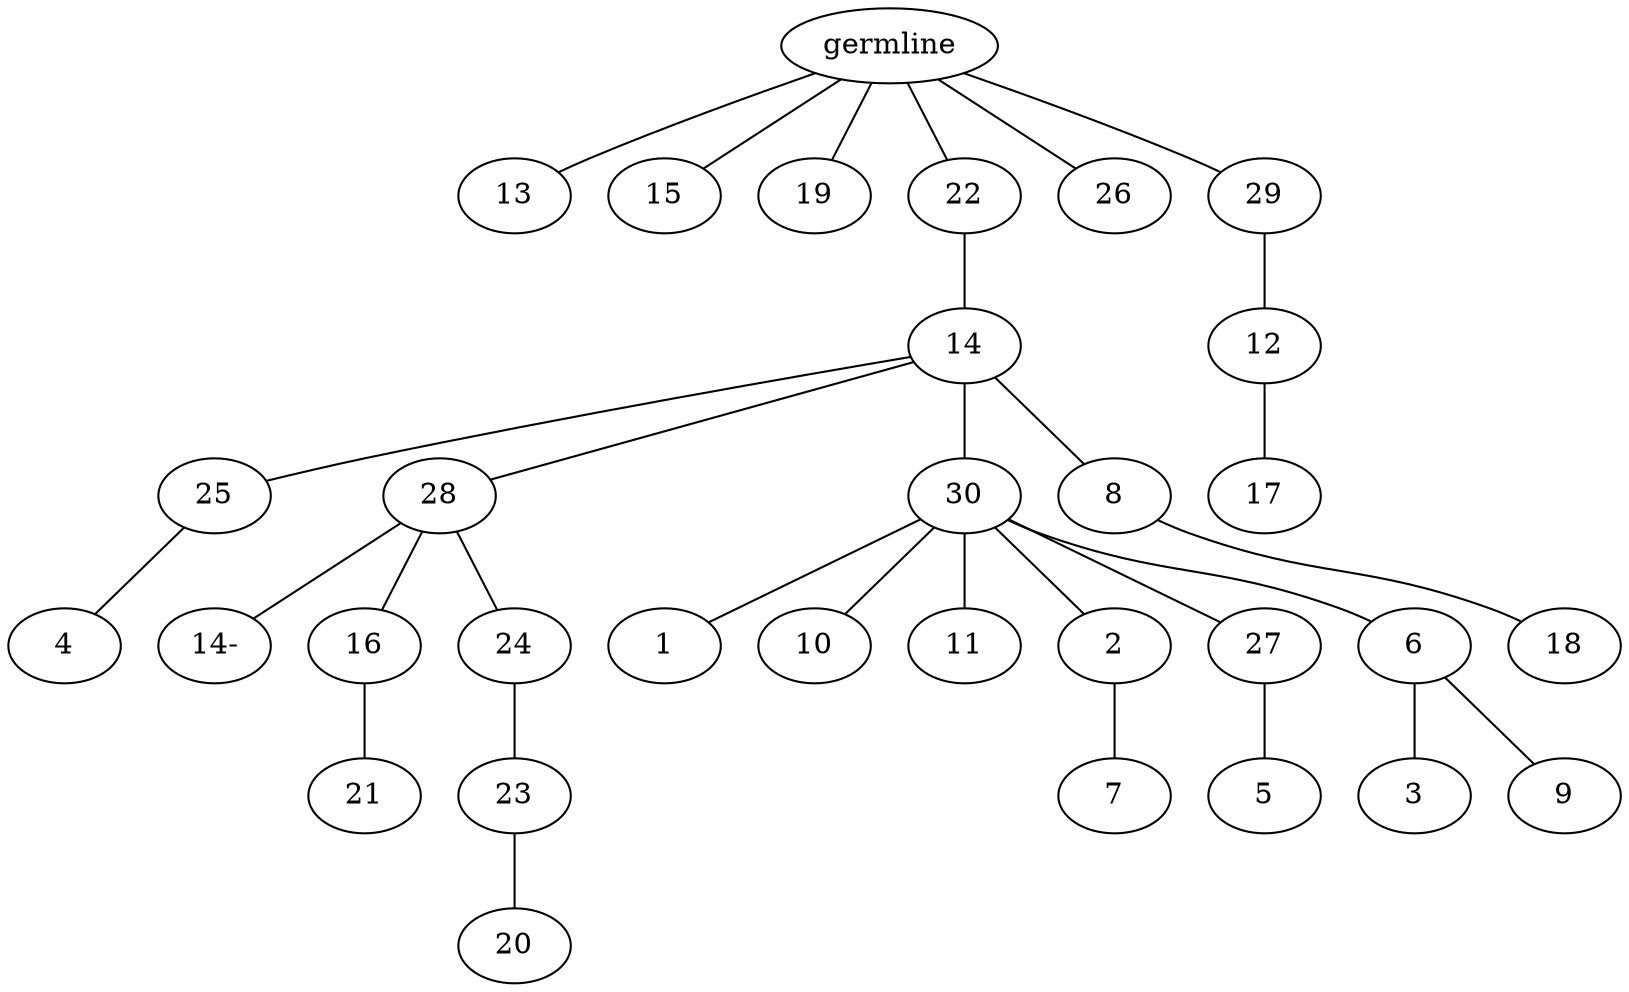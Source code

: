 graph tree {
    "139843193915808" [label="germline"];
    "139843193863280" [label="13"];
    "139843193977392" [label="15"];
    "139843193978064" [label="19"];
    "139843193977968" [label="22"];
    "139843193976048" [label="14"];
    "139843193977728" [label="25"];
    "139843193978352" [label="4"];
    "139843193977056" [label="28"];
    "139843193913600" [label="14-"];
    "139843193978400" [label="16"];
    "139843193978784" [label="21"];
    "139843193978640" [label="24"];
    "139843193978448" [label="23"];
    "139843193999520" [label="20"];
    "139843193977488" [label="30"];
    "139843193977776" [label="1"];
    "139843193999808" [label="10"];
    "139843194000528" [label="11"];
    "139843194000720" [label="2"];
    "139843194000096" [label="7"];
    "139843194000768" [label="27"];
    "139843193999904" [label="5"];
    "139843194001152" [label="6"];
    "139843193999712" [label="3"];
    "139843194000240" [label="9"];
    "139843193978496" [label="8"];
    "139843194001536" [label="18"];
    "139843193978160" [label="26"];
    "139843193976336" [label="29"];
    "139843193976624" [label="12"];
    "139843194001632" [label="17"];
    "139843193915808" -- "139843193863280";
    "139843193915808" -- "139843193977392";
    "139843193915808" -- "139843193978064";
    "139843193915808" -- "139843193977968";
    "139843193915808" -- "139843193978160";
    "139843193915808" -- "139843193976336";
    "139843193977968" -- "139843193976048";
    "139843193976048" -- "139843193977728";
    "139843193976048" -- "139843193977056";
    "139843193976048" -- "139843193977488";
    "139843193976048" -- "139843193978496";
    "139843193977728" -- "139843193978352";
    "139843193977056" -- "139843193913600";
    "139843193977056" -- "139843193978400";
    "139843193977056" -- "139843193978640";
    "139843193978400" -- "139843193978784";
    "139843193978640" -- "139843193978448";
    "139843193978448" -- "139843193999520";
    "139843193977488" -- "139843193977776";
    "139843193977488" -- "139843193999808";
    "139843193977488" -- "139843194000528";
    "139843193977488" -- "139843194000720";
    "139843193977488" -- "139843194000768";
    "139843193977488" -- "139843194001152";
    "139843194000720" -- "139843194000096";
    "139843194000768" -- "139843193999904";
    "139843194001152" -- "139843193999712";
    "139843194001152" -- "139843194000240";
    "139843193978496" -- "139843194001536";
    "139843193976336" -- "139843193976624";
    "139843193976624" -- "139843194001632";
}
